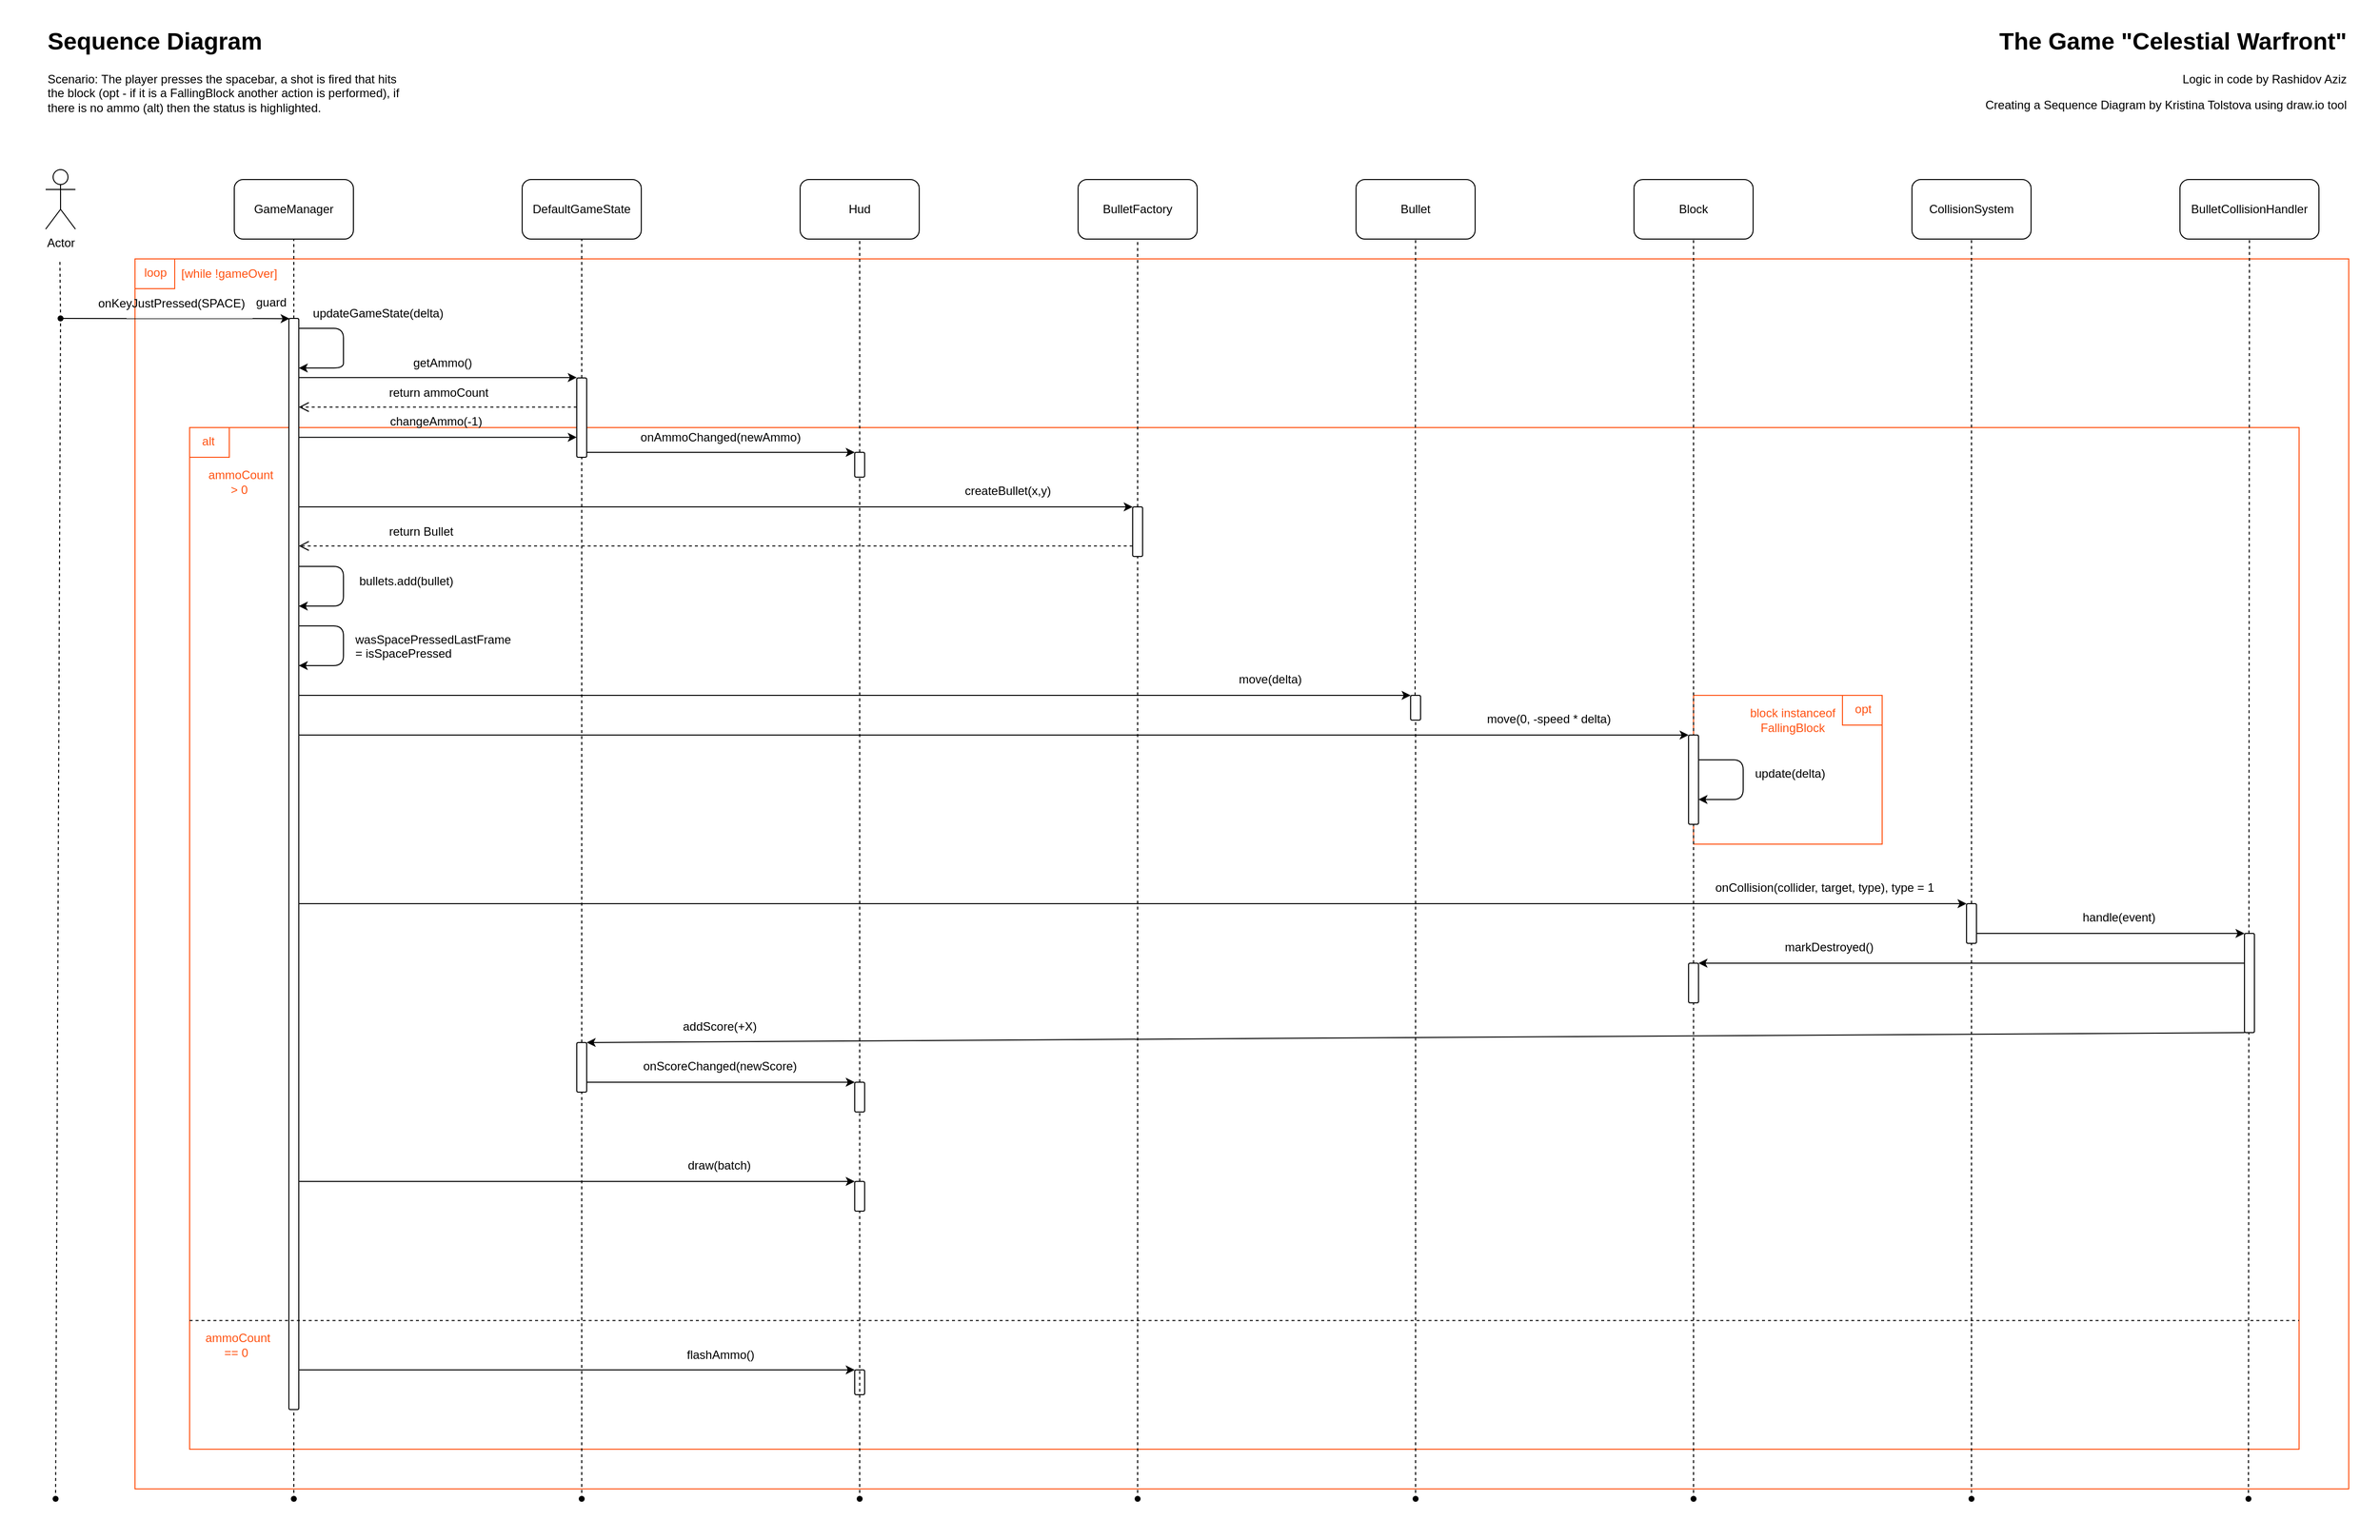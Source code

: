 <mxfile version="27.0.5">
  <diagram name="Страница — 1" id="mvSXXehSeDox8urUD7tL">
    <mxGraphModel dx="5561" dy="2574" grid="1" gridSize="10" guides="1" tooltips="1" connect="1" arrows="1" fold="1" page="1" pageScale="1" pageWidth="827" pageHeight="1169" math="0" shadow="0">
      <root>
        <mxCell id="0" />
        <mxCell id="1" parent="0" />
        <mxCell id="P4vS_dRSM2aeD2--vtHv-165" value="" style="rounded=0;whiteSpace=wrap;html=1;fillColor=#FFFFFF;strokeColor=light-dark(#FFFFFF,#161616);" parent="1" vertex="1">
          <mxGeometry x="-685" y="130" width="2395" height="1550" as="geometry" />
        </mxCell>
        <mxCell id="P4vS_dRSM2aeD2--vtHv-146" value="" style="rounded=0;whiteSpace=wrap;html=1;fillColor=light-dark(#FFFFFF,transparent);strokeColor=light-dark(#FF5212,#FFB98E);" parent="1" vertex="1">
          <mxGeometry x="-550" y="390" width="2230" height="1240" as="geometry" />
        </mxCell>
        <mxCell id="P4vS_dRSM2aeD2--vtHv-64" value="" style="rounded=0;whiteSpace=wrap;html=1;fillColor=light-dark(#FFFFFF,transparent);strokeColor=light-dark(#FF5212,#FFB98E);" parent="1" vertex="1">
          <mxGeometry x="-495" y="560" width="2125" height="1030" as="geometry" />
        </mxCell>
        <mxCell id="P4vS_dRSM2aeD2--vtHv-104" value="" style="rounded=0;whiteSpace=wrap;html=1;fillColor=light-dark(#FFFFFF,transparent);strokeColor=light-dark(#FF5212,#FFB98E);shadow=0;" parent="1" vertex="1">
          <mxGeometry x="1020" y="830" width="190" height="150" as="geometry" />
        </mxCell>
        <mxCell id="P4vS_dRSM2aeD2--vtHv-2" value="GameManager" style="rounded=1;whiteSpace=wrap;html=1;" parent="1" vertex="1">
          <mxGeometry x="-450" y="310" width="120" height="60" as="geometry" />
        </mxCell>
        <mxCell id="P4vS_dRSM2aeD2--vtHv-3" value="Actor" style="shape=umlActor;verticalLabelPosition=bottom;verticalAlign=top;html=1;outlineConnect=0;rounded=1;" parent="1" vertex="1">
          <mxGeometry x="-640" y="300" width="30" height="60" as="geometry" />
        </mxCell>
        <mxCell id="P4vS_dRSM2aeD2--vtHv-4" value="DefaultGameState" style="rounded=1;whiteSpace=wrap;html=1;" parent="1" vertex="1">
          <mxGeometry x="-160" y="310" width="120" height="60" as="geometry" />
        </mxCell>
        <mxCell id="P4vS_dRSM2aeD2--vtHv-5" value="BulletFactory" style="rounded=1;whiteSpace=wrap;html=1;" parent="1" vertex="1">
          <mxGeometry x="400" y="310" width="120" height="60" as="geometry" />
        </mxCell>
        <mxCell id="P4vS_dRSM2aeD2--vtHv-6" value="Bullet" style="rounded=1;whiteSpace=wrap;html=1;" parent="1" vertex="1">
          <mxGeometry x="680" y="310" width="120" height="60" as="geometry" />
        </mxCell>
        <mxCell id="P4vS_dRSM2aeD2--vtHv-9" value="Hud" style="rounded=1;whiteSpace=wrap;html=1;" parent="1" vertex="1">
          <mxGeometry x="120" y="310" width="120" height="60" as="geometry" />
        </mxCell>
        <mxCell id="P4vS_dRSM2aeD2--vtHv-12" value="" style="endArrow=none;dashed=1;html=1;rounded=1;entryX=0.5;entryY=1;entryDx=0;entryDy=0;" parent="1" source="P4vS_dRSM2aeD2--vtHv-19" target="P4vS_dRSM2aeD2--vtHv-2" edge="1">
          <mxGeometry width="50" height="50" relative="1" as="geometry">
            <mxPoint x="-390" y="960" as="sourcePoint" />
            <mxPoint x="170" y="480" as="targetPoint" />
          </mxGeometry>
        </mxCell>
        <mxCell id="P4vS_dRSM2aeD2--vtHv-13" value="" style="endArrow=none;dashed=1;html=1;rounded=1;entryX=0.5;entryY=1;entryDx=0;entryDy=0;" parent="1" source="P4vS_dRSM2aeD2--vtHv-21" target="P4vS_dRSM2aeD2--vtHv-4" edge="1">
          <mxGeometry width="50" height="50" relative="1" as="geometry">
            <mxPoint x="-100.53" y="960" as="sourcePoint" />
            <mxPoint x="-100.53" y="390" as="targetPoint" />
          </mxGeometry>
        </mxCell>
        <mxCell id="P4vS_dRSM2aeD2--vtHv-14" value="" style="endArrow=none;dashed=1;html=1;rounded=1;entryX=0.5;entryY=1;entryDx=0;entryDy=0;" parent="1" source="P4vS_dRSM2aeD2--vtHv-23" target="P4vS_dRSM2aeD2--vtHv-5" edge="1">
          <mxGeometry width="50" height="50" relative="1" as="geometry">
            <mxPoint x="-247.53" y="70" as="sourcePoint" />
            <mxPoint x="-247.53" y="-500" as="targetPoint" />
          </mxGeometry>
        </mxCell>
        <mxCell id="P4vS_dRSM2aeD2--vtHv-15" value="" style="endArrow=none;dashed=1;html=1;rounded=1;entryX=0.5;entryY=1;entryDx=0;entryDy=0;" parent="1" target="P4vS_dRSM2aeD2--vtHv-6" edge="1">
          <mxGeometry width="50" height="50" relative="1" as="geometry">
            <mxPoint x="739.47" y="830" as="sourcePoint" />
            <mxPoint x="739" y="390" as="targetPoint" />
          </mxGeometry>
        </mxCell>
        <mxCell id="P4vS_dRSM2aeD2--vtHv-18" value="" style="endArrow=none;dashed=1;html=1;rounded=1;entryX=0.5;entryY=1;entryDx=0;entryDy=0;" parent="1" source="P4vS_dRSM2aeD2--vtHv-31" target="P4vS_dRSM2aeD2--vtHv-9" edge="1">
          <mxGeometry width="50" height="50" relative="1" as="geometry">
            <mxPoint x="179.47" y="960" as="sourcePoint" />
            <mxPoint x="179.47" y="390" as="targetPoint" />
          </mxGeometry>
        </mxCell>
        <mxCell id="P4vS_dRSM2aeD2--vtHv-20" value="" style="endArrow=none;dashed=1;html=1;rounded=1;entryX=0.5;entryY=1;entryDx=0;entryDy=0;" parent="1" source="P4vS_dRSM2aeD2--vtHv-150" target="P4vS_dRSM2aeD2--vtHv-19" edge="1">
          <mxGeometry width="50" height="50" relative="1" as="geometry">
            <mxPoint x="-390" y="1640" as="sourcePoint" />
            <mxPoint x="-390" y="390" as="targetPoint" />
          </mxGeometry>
        </mxCell>
        <mxCell id="P4vS_dRSM2aeD2--vtHv-19" value="" style="html=1;points=[[0,0,0,0,5],[0,1,0,0,-5],[1,0,0,0,5],[1,1,0,0,-5]];perimeter=orthogonalPerimeter;outlineConnect=0;targetShapes=umlLifeline;portConstraint=eastwest;newEdgeStyle={&quot;curved&quot;:0,&quot;rounded&quot;:0};rounded=1;" parent="1" vertex="1">
          <mxGeometry x="-395" y="450" width="10" height="1100" as="geometry" />
        </mxCell>
        <mxCell id="P4vS_dRSM2aeD2--vtHv-22" value="" style="endArrow=none;dashed=1;html=1;rounded=1;entryX=0.5;entryY=1;entryDx=0;entryDy=0;" parent="1" source="P4vS_dRSM2aeD2--vtHv-133" target="P4vS_dRSM2aeD2--vtHv-21" edge="1">
          <mxGeometry width="50" height="50" relative="1" as="geometry">
            <mxPoint x="-100" y="1310" as="sourcePoint" />
            <mxPoint x="-100.53" y="390" as="targetPoint" />
          </mxGeometry>
        </mxCell>
        <mxCell id="P4vS_dRSM2aeD2--vtHv-21" value="" style="html=1;points=[[0,0,0,0,5],[0,1,0,0,-5],[1,0,0,0,5],[1,1,0,0,-5]];perimeter=orthogonalPerimeter;outlineConnect=0;targetShapes=umlLifeline;portConstraint=eastwest;newEdgeStyle={&quot;curved&quot;:0,&quot;rounded&quot;:0};rounded=1;" parent="1" vertex="1">
          <mxGeometry x="-105" y="510" width="10" height="80" as="geometry" />
        </mxCell>
        <mxCell id="P4vS_dRSM2aeD2--vtHv-24" value="" style="endArrow=none;dashed=1;html=1;rounded=1;entryX=0.5;entryY=1;entryDx=0;entryDy=0;" parent="1" source="P4vS_dRSM2aeD2--vtHv-153" target="P4vS_dRSM2aeD2--vtHv-23" edge="1">
          <mxGeometry width="50" height="50" relative="1" as="geometry">
            <mxPoint x="460" y="1640" as="sourcePoint" />
            <mxPoint x="459.47" y="390" as="targetPoint" />
          </mxGeometry>
        </mxCell>
        <mxCell id="P4vS_dRSM2aeD2--vtHv-23" value="" style="html=1;points=[[0,0,0,0,5],[0,1,0,0,-5],[1,0,0,0,5],[1,1,0,0,-5]];perimeter=orthogonalPerimeter;outlineConnect=0;targetShapes=umlLifeline;portConstraint=eastwest;newEdgeStyle={&quot;curved&quot;:0,&quot;rounded&quot;:0};rounded=1;" parent="1" vertex="1">
          <mxGeometry x="455" y="640" width="10" height="50" as="geometry" />
        </mxCell>
        <mxCell id="P4vS_dRSM2aeD2--vtHv-26" value="" style="endArrow=none;dashed=1;html=1;rounded=1;" parent="1" source="P4vS_dRSM2aeD2--vtHv-154" target="P4vS_dRSM2aeD2--vtHv-92" edge="1">
          <mxGeometry width="50" height="50" relative="1" as="geometry">
            <mxPoint x="740" y="1640" as="sourcePoint" />
            <mxPoint x="740" y="860" as="targetPoint" />
          </mxGeometry>
        </mxCell>
        <mxCell id="P4vS_dRSM2aeD2--vtHv-32" value="" style="endArrow=none;dashed=1;html=1;rounded=1;entryX=0.5;entryY=1;entryDx=0;entryDy=0;" parent="1" source="P4vS_dRSM2aeD2--vtHv-137" target="P4vS_dRSM2aeD2--vtHv-31" edge="1">
          <mxGeometry width="50" height="50" relative="1" as="geometry">
            <mxPoint x="180" y="1280" as="sourcePoint" />
            <mxPoint x="1329.47" y="390" as="targetPoint" />
          </mxGeometry>
        </mxCell>
        <mxCell id="P4vS_dRSM2aeD2--vtHv-31" value="" style="html=1;points=[[0,0,0,0,5],[0,1,0,0,-5],[1,0,0,0,5],[1,1,0,0,-5]];perimeter=orthogonalPerimeter;outlineConnect=0;targetShapes=umlLifeline;portConstraint=eastwest;newEdgeStyle={&quot;curved&quot;:0,&quot;rounded&quot;:0};rounded=1;" parent="1" vertex="1">
          <mxGeometry x="175" y="585" width="10" height="25" as="geometry" />
        </mxCell>
        <mxCell id="P4vS_dRSM2aeD2--vtHv-35" value="" style="endArrow=none;dashed=1;html=1;rounded=1;" parent="1" source="P4vS_dRSM2aeD2--vtHv-159" edge="1">
          <mxGeometry width="50" height="50" relative="1" as="geometry">
            <mxPoint x="-630" y="1640" as="sourcePoint" />
            <mxPoint x="-625.71" y="390" as="targetPoint" />
          </mxGeometry>
        </mxCell>
        <mxCell id="P4vS_dRSM2aeD2--vtHv-36" value="" style="endArrow=classic;html=1;rounded=1;entryX=0.004;entryY=0.674;entryDx=0;entryDy=0;entryPerimeter=0;" parent="1" source="P4vS_dRSM2aeD2--vtHv-159" target="P4vS_dRSM2aeD2--vtHv-39" edge="1">
          <mxGeometry width="50" height="50" relative="1" as="geometry">
            <mxPoint x="-630" y="450" as="sourcePoint" />
            <mxPoint x="-400" y="450" as="targetPoint" />
          </mxGeometry>
        </mxCell>
        <mxCell id="P4vS_dRSM2aeD2--vtHv-37" value="onKeyJustPressed(SPACE)" style="text;strokeColor=none;fillColor=none;align=left;verticalAlign=middle;spacingLeft=4;spacingRight=4;overflow=hidden;points=[[0,0.5],[1,0.5]];portConstraint=eastwest;rotatable=0;whiteSpace=wrap;html=1;" parent="1" vertex="1">
          <mxGeometry x="-593" y="420" width="180" height="30" as="geometry" />
        </mxCell>
        <mxCell id="P4vS_dRSM2aeD2--vtHv-38" value="" style="endArrow=classic;html=1;rounded=1;" parent="1" source="P4vS_dRSM2aeD2--vtHv-19" target="P4vS_dRSM2aeD2--vtHv-19" edge="1">
          <mxGeometry width="50" height="50" relative="1" as="geometry">
            <mxPoint x="-380" y="460" as="sourcePoint" />
            <mxPoint x="-380" y="500" as="targetPoint" />
            <Array as="points">
              <mxPoint x="-340" y="460" />
              <mxPoint x="-340" y="480" />
              <mxPoint x="-340" y="500" />
            </Array>
          </mxGeometry>
        </mxCell>
        <mxCell id="P4vS_dRSM2aeD2--vtHv-39" value="updateGameState(delta)" style="text;html=1;align=center;verticalAlign=middle;whiteSpace=wrap;rounded=0;" parent="1" vertex="1">
          <mxGeometry x="-395" y="430" width="180" height="30" as="geometry" />
        </mxCell>
        <mxCell id="P4vS_dRSM2aeD2--vtHv-40" value="" style="endArrow=classic;html=1;rounded=1;" parent="1" source="P4vS_dRSM2aeD2--vtHv-19" edge="1">
          <mxGeometry width="50" height="50" relative="1" as="geometry">
            <mxPoint x="-375" y="509.58" as="sourcePoint" />
            <mxPoint x="-105" y="509.58" as="targetPoint" />
          </mxGeometry>
        </mxCell>
        <mxCell id="P4vS_dRSM2aeD2--vtHv-41" value="getAmmo()" style="text;html=1;align=center;verticalAlign=middle;whiteSpace=wrap;rounded=0;" parent="1" vertex="1">
          <mxGeometry x="-270" y="480" width="60" height="30" as="geometry" />
        </mxCell>
        <mxCell id="P4vS_dRSM2aeD2--vtHv-42" value="" style="html=1;verticalAlign=bottom;endArrow=open;dashed=1;endSize=8;curved=0;rounded=0;" parent="1" edge="1">
          <mxGeometry x="-0.036" relative="1" as="geometry">
            <mxPoint x="-105" y="539.38" as="sourcePoint" />
            <mxPoint x="-385" y="539.38" as="targetPoint" />
            <mxPoint as="offset" />
          </mxGeometry>
        </mxCell>
        <mxCell id="P4vS_dRSM2aeD2--vtHv-46" value="return ammoCount" style="text;strokeColor=none;fillColor=none;align=left;verticalAlign=middle;spacingLeft=4;spacingRight=4;overflow=hidden;points=[[0,0.5],[1,0.5]];portConstraint=eastwest;rotatable=0;whiteSpace=wrap;html=1;" parent="1" vertex="1">
          <mxGeometry x="-300" y="510" width="140" height="30" as="geometry" />
        </mxCell>
        <mxCell id="P4vS_dRSM2aeD2--vtHv-47" value="" style="endArrow=classic;html=1;rounded=1;" parent="1" edge="1">
          <mxGeometry width="50" height="50" relative="1" as="geometry">
            <mxPoint x="-385" y="569.82" as="sourcePoint" />
            <mxPoint x="-105" y="569.82" as="targetPoint" />
          </mxGeometry>
        </mxCell>
        <mxCell id="P4vS_dRSM2aeD2--vtHv-48" value="changeAmmo(-1)" style="text;whiteSpace=wrap;html=1;" parent="1" vertex="1">
          <mxGeometry x="-295" y="540" width="130" height="40" as="geometry" />
        </mxCell>
        <mxCell id="P4vS_dRSM2aeD2--vtHv-49" value="" style="endArrow=classic;html=1;rounded=1;exitX=1;exitY=1;exitDx=0;exitDy=-5;exitPerimeter=0;" parent="1" source="P4vS_dRSM2aeD2--vtHv-21" target="P4vS_dRSM2aeD2--vtHv-31" edge="1">
          <mxGeometry width="50" height="50" relative="1" as="geometry">
            <mxPoint x="-100" y="630" as="sourcePoint" />
            <mxPoint x="160" y="585" as="targetPoint" />
          </mxGeometry>
        </mxCell>
        <mxCell id="P4vS_dRSM2aeD2--vtHv-50" value="onAmmoChanged(newAmmo)" style="text;html=1;align=center;verticalAlign=middle;whiteSpace=wrap;rounded=0;" parent="1" vertex="1">
          <mxGeometry x="10" y="555" width="60" height="30" as="geometry" />
        </mxCell>
        <mxCell id="P4vS_dRSM2aeD2--vtHv-53" value="" style="endArrow=classic;html=1;rounded=1;" parent="1" target="P4vS_dRSM2aeD2--vtHv-23" edge="1">
          <mxGeometry width="50" height="50" relative="1" as="geometry">
            <mxPoint x="-385" y="640" as="sourcePoint" />
            <mxPoint x="450" y="640" as="targetPoint" />
          </mxGeometry>
        </mxCell>
        <mxCell id="P4vS_dRSM2aeD2--vtHv-54" value="createBullet(x,y)" style="text;strokeColor=none;fillColor=none;align=left;verticalAlign=top;spacingLeft=4;spacingRight=4;overflow=hidden;rotatable=0;points=[[0,0.5],[1,0.5]];portConstraint=eastwest;whiteSpace=wrap;html=1;" parent="1" vertex="1">
          <mxGeometry x="280" y="610" width="100" height="26" as="geometry" />
        </mxCell>
        <mxCell id="P4vS_dRSM2aeD2--vtHv-55" value="" style="html=1;verticalAlign=bottom;endArrow=open;dashed=1;endSize=8;curved=0;rounded=0;" parent="1" target="P4vS_dRSM2aeD2--vtHv-19" edge="1">
          <mxGeometry x="-0.036" relative="1" as="geometry">
            <mxPoint x="455" y="679.38" as="sourcePoint" />
            <mxPoint x="-380" y="680" as="targetPoint" />
            <mxPoint as="offset" />
          </mxGeometry>
        </mxCell>
        <mxCell id="P4vS_dRSM2aeD2--vtHv-56" value="return Bullet" style="text;strokeColor=none;fillColor=none;align=left;verticalAlign=middle;spacingLeft=4;spacingRight=4;overflow=hidden;points=[[0,0.5],[1,0.5]];portConstraint=eastwest;rotatable=0;whiteSpace=wrap;html=1;" parent="1" vertex="1">
          <mxGeometry x="-300" y="650" width="140" height="30" as="geometry" />
        </mxCell>
        <mxCell id="P4vS_dRSM2aeD2--vtHv-67" value="&lt;div&gt;&lt;font style=&quot;color: light-dark(rgb(255, 82, 18), rgb(255, 185, 142));&quot;&gt;&amp;nbsp; alt&lt;/font&gt;&lt;/div&gt;" style="text;strokeColor=light-dark(#FF5212,#FFB98E);fillColor=default;align=left;verticalAlign=top;spacingLeft=4;spacingRight=4;overflow=hidden;rotatable=0;points=[[0,0.5],[1,0.5]];portConstraint=eastwest;whiteSpace=wrap;html=1;shadow=0;" parent="1" vertex="1">
          <mxGeometry x="-495" y="560" width="40" height="30" as="geometry" />
        </mxCell>
        <mxCell id="P4vS_dRSM2aeD2--vtHv-68" value="&lt;div&gt;&lt;font style=&quot;color: light-dark(rgb(255, 82, 18), rgb(255, 185, 142));&quot;&gt;&lt;span style=&quot;background-color: transparent;&quot;&gt;&amp;nbsp;ammoCount == 0&lt;/span&gt;&lt;/font&gt;&lt;/div&gt;" style="text;html=1;align=center;verticalAlign=middle;whiteSpace=wrap;rounded=0;" parent="1" vertex="1">
          <mxGeometry x="-483" y="1470" width="70" height="30" as="geometry" />
        </mxCell>
        <mxCell id="P4vS_dRSM2aeD2--vtHv-70" value="" style="endArrow=classic;html=1;rounded=1;" parent="1" edge="1">
          <mxGeometry width="50" height="50" relative="1" as="geometry">
            <mxPoint x="-385" y="700" as="sourcePoint" />
            <mxPoint x="-385" y="740" as="targetPoint" />
            <Array as="points">
              <mxPoint x="-340" y="700" />
              <mxPoint x="-340" y="740" />
            </Array>
          </mxGeometry>
        </mxCell>
        <mxCell id="P4vS_dRSM2aeD2--vtHv-73" value="&lt;div&gt;bullets.add(bullet)&lt;/div&gt;" style="text;strokeColor=none;fillColor=none;align=left;verticalAlign=middle;spacingLeft=4;spacingRight=4;overflow=hidden;points=[[0,0.5],[1,0.5]];portConstraint=eastwest;rotatable=0;whiteSpace=wrap;html=1;" parent="1" vertex="1">
          <mxGeometry x="-330" y="700" width="140" height="30" as="geometry" />
        </mxCell>
        <mxCell id="P4vS_dRSM2aeD2--vtHv-75" value="&lt;div&gt;&lt;font style=&quot;color: light-dark(rgb(255, 82, 18), rgb(255, 185, 142));&quot;&gt;&lt;span style=&quot;background-color: transparent;&quot;&gt;&amp;nbsp;ammoCount &amp;gt; 0&lt;/span&gt;&lt;/font&gt;&lt;/div&gt;" style="text;html=1;align=center;verticalAlign=middle;whiteSpace=wrap;rounded=0;" parent="1" vertex="1">
          <mxGeometry x="-480" y="600" width="70" height="30" as="geometry" />
        </mxCell>
        <mxCell id="P4vS_dRSM2aeD2--vtHv-76" value="&lt;font style=&quot;color: light-dark(rgb(0, 0, 0), rgb(77, 77, 77));&quot;&gt;guard&lt;/font&gt;" style="text;whiteSpace=wrap;html=1;" parent="1" vertex="1">
          <mxGeometry x="-430" y="420" width="60" height="40" as="geometry" />
        </mxCell>
        <mxCell id="P4vS_dRSM2aeD2--vtHv-77" value="" style="endArrow=classic;html=1;rounded=1;" parent="1" target="P4vS_dRSM2aeD2--vtHv-78" edge="1">
          <mxGeometry width="50" height="50" relative="1" as="geometry">
            <mxPoint x="-385" y="1510" as="sourcePoint" />
            <mxPoint x="170" y="1510" as="targetPoint" />
          </mxGeometry>
        </mxCell>
        <mxCell id="P4vS_dRSM2aeD2--vtHv-78" value="" style="html=1;points=[[0,0,0,0,5],[0,1,0,0,-5],[1,0,0,0,5],[1,1,0,0,-5]];perimeter=orthogonalPerimeter;outlineConnect=0;targetShapes=umlLifeline;portConstraint=eastwest;newEdgeStyle={&quot;curved&quot;:0,&quot;rounded&quot;:0};rounded=1;" parent="1" vertex="1">
          <mxGeometry x="175" y="1510" width="10" height="25" as="geometry" />
        </mxCell>
        <mxCell id="P4vS_dRSM2aeD2--vtHv-80" value="flashAmmo()" style="text;html=1;align=center;verticalAlign=middle;whiteSpace=wrap;rounded=0;" parent="1" vertex="1">
          <mxGeometry x="10" y="1480" width="60" height="30" as="geometry" />
        </mxCell>
        <mxCell id="P4vS_dRSM2aeD2--vtHv-81" value="" style="endArrow=classic;html=1;rounded=1;" parent="1" edge="1">
          <mxGeometry width="50" height="50" relative="1" as="geometry">
            <mxPoint x="-385" y="760" as="sourcePoint" />
            <mxPoint x="-385" y="800" as="targetPoint" />
            <Array as="points">
              <mxPoint x="-340" y="760" />
              <mxPoint x="-340" y="800" />
            </Array>
          </mxGeometry>
        </mxCell>
        <mxCell id="P4vS_dRSM2aeD2--vtHv-83" value="wasSpacePressedLastFrame &#xa;= isSpacePressed" style="text;whiteSpace=wrap;" parent="1" vertex="1">
          <mxGeometry x="-330" y="760" width="290" height="40" as="geometry" />
        </mxCell>
        <mxCell id="P4vS_dRSM2aeD2--vtHv-84" value="Block" style="rounded=1;whiteSpace=wrap;html=1;" parent="1" vertex="1">
          <mxGeometry x="960" y="310" width="120" height="60" as="geometry" />
        </mxCell>
        <mxCell id="P4vS_dRSM2aeD2--vtHv-85" value="" style="endArrow=none;dashed=1;html=1;rounded=1;entryX=0.5;entryY=1;entryDx=0;entryDy=0;" parent="1" source="P4vS_dRSM2aeD2--vtHv-128" target="P4vS_dRSM2aeD2--vtHv-84" edge="1">
          <mxGeometry width="50" height="50" relative="1" as="geometry">
            <mxPoint x="1019" y="1270" as="sourcePoint" />
            <mxPoint x="1019.47" y="390" as="targetPoint" />
          </mxGeometry>
        </mxCell>
        <mxCell id="P4vS_dRSM2aeD2--vtHv-86" value="" style="endArrow=none;dashed=1;html=1;rounded=1;entryX=0.5;entryY=1;entryDx=0;entryDy=0;" parent="1" target="P4vS_dRSM2aeD2--vtHv-87" edge="1">
          <mxGeometry width="50" height="50" relative="1" as="geometry">
            <mxPoint x="1020" y="960" as="sourcePoint" />
            <mxPoint x="959.47" y="390" as="targetPoint" />
          </mxGeometry>
        </mxCell>
        <mxCell id="P4vS_dRSM2aeD2--vtHv-87" value="" style="html=1;points=[[0,0,0,0,5],[0,1,0,0,-5],[1,0,0,0,5],[1,1,0,0,-5]];perimeter=orthogonalPerimeter;outlineConnect=0;targetShapes=umlLifeline;portConstraint=eastwest;newEdgeStyle={&quot;curved&quot;:0,&quot;rounded&quot;:0};rounded=1;" parent="1" vertex="1">
          <mxGeometry x="1015" y="870" width="10" height="90" as="geometry" />
        </mxCell>
        <mxCell id="P4vS_dRSM2aeD2--vtHv-88" value="" style="endArrow=classic;html=1;rounded=1;" parent="1" edge="1">
          <mxGeometry width="50" height="50" relative="1" as="geometry">
            <mxPoint x="-385" y="830" as="sourcePoint" />
            <mxPoint x="735" y="830" as="targetPoint" />
          </mxGeometry>
        </mxCell>
        <mxCell id="P4vS_dRSM2aeD2--vtHv-89" value="move(delta)" style="text;whiteSpace=wrap;" parent="1" vertex="1">
          <mxGeometry x="560" y="800" width="100" height="40" as="geometry" />
        </mxCell>
        <mxCell id="P4vS_dRSM2aeD2--vtHv-93" value="" style="endArrow=classic;html=1;rounded=1;" parent="1" target="P4vS_dRSM2aeD2--vtHv-87" edge="1">
          <mxGeometry width="50" height="50" relative="1" as="geometry">
            <mxPoint x="-385" y="870" as="sourcePoint" />
            <mxPoint x="1010" y="870" as="targetPoint" />
          </mxGeometry>
        </mxCell>
        <mxCell id="P4vS_dRSM2aeD2--vtHv-92" value="" style="html=1;points=[[0,0,0,0,5],[0,1,0,0,-5],[1,0,0,0,5],[1,1,0,0,-5]];perimeter=orthogonalPerimeter;outlineConnect=0;targetShapes=umlLifeline;portConstraint=eastwest;newEdgeStyle={&quot;curved&quot;:0,&quot;rounded&quot;:0};rounded=1;" parent="1" vertex="1">
          <mxGeometry x="735" y="830" width="10" height="25" as="geometry" />
        </mxCell>
        <mxCell id="P4vS_dRSM2aeD2--vtHv-95" value="move(0, -speed * delta)" style="text;whiteSpace=wrap;" parent="1" vertex="1">
          <mxGeometry x="810" y="840" width="160" height="40" as="geometry" />
        </mxCell>
        <mxCell id="P4vS_dRSM2aeD2--vtHv-102" value="" style="endArrow=classic;html=1;rounded=1;" parent="1" edge="1">
          <mxGeometry width="50" height="50" relative="1" as="geometry">
            <mxPoint x="1025" y="895" as="sourcePoint" />
            <mxPoint x="1025" y="935" as="targetPoint" />
            <Array as="points">
              <mxPoint x="1070" y="895" />
              <mxPoint x="1070" y="935" />
            </Array>
          </mxGeometry>
        </mxCell>
        <mxCell id="P4vS_dRSM2aeD2--vtHv-103" value="update(delta)" style="text;whiteSpace=wrap;" parent="1" vertex="1">
          <mxGeometry x="1080" y="895" width="100" height="40" as="geometry" />
        </mxCell>
        <mxCell id="P4vS_dRSM2aeD2--vtHv-105" value="&lt;div&gt;&lt;font style=&quot;color: light-dark(rgb(255, 82, 18), rgb(255, 185, 142));&quot;&gt;&amp;nbsp; opt&lt;/font&gt;&lt;/div&gt;" style="text;strokeColor=light-dark(#FF5212,#FFB98E);fillColor=default;align=left;verticalAlign=top;spacingLeft=4;spacingRight=4;overflow=hidden;rotatable=0;points=[[0,0.5],[1,0.5]];portConstraint=eastwest;whiteSpace=wrap;html=1;shadow=0;" parent="1" vertex="1">
          <mxGeometry x="1170" y="830" width="40" height="30" as="geometry" />
        </mxCell>
        <mxCell id="P4vS_dRSM2aeD2--vtHv-106" value="&lt;font style=&quot;color: light-dark(rgb(255, 82, 18), rgb(255, 185, 142));&quot;&gt;block instanceof&lt;/font&gt;&lt;div&gt;&lt;font style=&quot;&quot;&gt;&lt;font style=&quot;color: light-dark(rgb(255, 82, 18), rgb(255, 185, 142));&quot;&gt;FallingBlock&lt;/font&gt;&lt;/font&gt;&lt;/div&gt;" style="text;html=1;align=center;verticalAlign=middle;whiteSpace=wrap;rounded=0;" parent="1" vertex="1">
          <mxGeometry x="1070" y="840" width="100" height="30" as="geometry" />
        </mxCell>
        <mxCell id="P4vS_dRSM2aeD2--vtHv-112" value="CollisionSystem" style="rounded=1;whiteSpace=wrap;html=1;" parent="1" vertex="1">
          <mxGeometry x="1240" y="310" width="120" height="60" as="geometry" />
        </mxCell>
        <mxCell id="P4vS_dRSM2aeD2--vtHv-113" value="" style="endArrow=none;dashed=1;html=1;rounded=1;entryX=0.5;entryY=1;entryDx=0;entryDy=0;" parent="1" source="P4vS_dRSM2aeD2--vtHv-118" target="P4vS_dRSM2aeD2--vtHv-112" edge="1">
          <mxGeometry width="50" height="50" relative="1" as="geometry">
            <mxPoint x="1300" y="1190" as="sourcePoint" />
            <mxPoint x="1299.47" y="390" as="targetPoint" />
          </mxGeometry>
        </mxCell>
        <mxCell id="P4vS_dRSM2aeD2--vtHv-119" value="" style="endArrow=none;dashed=1;html=1;rounded=1;entryX=0.5;entryY=1;entryDx=0;entryDy=0;" parent="1" source="P4vS_dRSM2aeD2--vtHv-156" target="P4vS_dRSM2aeD2--vtHv-118" edge="1">
          <mxGeometry width="50" height="50" relative="1" as="geometry">
            <mxPoint x="1300" y="1640" as="sourcePoint" />
            <mxPoint x="1299.47" y="390" as="targetPoint" />
          </mxGeometry>
        </mxCell>
        <mxCell id="P4vS_dRSM2aeD2--vtHv-118" value="" style="html=1;points=[[0,0,0,0,5],[0,1,0,0,-5],[1,0,0,0,5],[1,1,0,0,-5]];perimeter=orthogonalPerimeter;outlineConnect=0;targetShapes=umlLifeline;portConstraint=eastwest;newEdgeStyle={&quot;curved&quot;:0,&quot;rounded&quot;:0};rounded=1;" parent="1" vertex="1">
          <mxGeometry x="1295" y="1040" width="10" height="40" as="geometry" />
        </mxCell>
        <mxCell id="P4vS_dRSM2aeD2--vtHv-120" value="" style="endArrow=classic;html=1;rounded=1;" parent="1" source="P4vS_dRSM2aeD2--vtHv-19" target="P4vS_dRSM2aeD2--vtHv-118" edge="1">
          <mxGeometry width="50" height="50" relative="1" as="geometry">
            <mxPoint x="-380" y="1040" as="sourcePoint" />
            <mxPoint x="1290" y="1040" as="targetPoint" />
          </mxGeometry>
        </mxCell>
        <mxCell id="P4vS_dRSM2aeD2--vtHv-121" value="onCollision(collider, target, type), type = 1" style="text;whiteSpace=wrap;" parent="1" vertex="1">
          <mxGeometry x="1040" y="1010" width="230" height="40" as="geometry" />
        </mxCell>
        <mxCell id="P4vS_dRSM2aeD2--vtHv-122" value="BulletCollisionHandler" style="rounded=1;whiteSpace=wrap;html=1;" parent="1" vertex="1">
          <mxGeometry x="1510" y="310" width="140" height="60" as="geometry" />
        </mxCell>
        <mxCell id="P4vS_dRSM2aeD2--vtHv-123" value="" style="endArrow=none;dashed=1;html=1;rounded=1;entryX=0.5;entryY=1;entryDx=0;entryDy=0;" parent="1" source="P4vS_dRSM2aeD2--vtHv-157" target="P4vS_dRSM2aeD2--vtHv-122" edge="1">
          <mxGeometry width="50" height="50" relative="1" as="geometry">
            <mxPoint x="1579" y="1640" as="sourcePoint" />
            <mxPoint x="1579" y="390" as="targetPoint" />
          </mxGeometry>
        </mxCell>
        <mxCell id="P4vS_dRSM2aeD2--vtHv-124" value="" style="html=1;points=[[0,0,0,0,5],[0,1,0,0,-5],[1,0,0,0,5],[1,1,0,0,-5]];perimeter=orthogonalPerimeter;outlineConnect=0;targetShapes=umlLifeline;portConstraint=eastwest;newEdgeStyle={&quot;curved&quot;:0,&quot;rounded&quot;:0};rounded=1;" parent="1" vertex="1">
          <mxGeometry x="1575" y="1070" width="10" height="100" as="geometry" />
        </mxCell>
        <mxCell id="P4vS_dRSM2aeD2--vtHv-125" value="" style="endArrow=classic;html=1;rounded=1;" parent="1" source="P4vS_dRSM2aeD2--vtHv-118" target="P4vS_dRSM2aeD2--vtHv-124" edge="1">
          <mxGeometry width="50" height="50" relative="1" as="geometry">
            <mxPoint x="1240" y="1110" as="sourcePoint" />
            <mxPoint x="1570" y="1070" as="targetPoint" />
          </mxGeometry>
        </mxCell>
        <mxCell id="P4vS_dRSM2aeD2--vtHv-126" value="handle(event)" style="text;whiteSpace=wrap;" parent="1" vertex="1">
          <mxGeometry x="1410" y="1040" width="110" height="40" as="geometry" />
        </mxCell>
        <mxCell id="P4vS_dRSM2aeD2--vtHv-127" value="" style="endArrow=classic;html=1;rounded=1;" parent="1" edge="1">
          <mxGeometry width="50" height="50" relative="1" as="geometry">
            <mxPoint x="1575" y="1100" as="sourcePoint" />
            <mxPoint x="1025" y="1100" as="targetPoint" />
          </mxGeometry>
        </mxCell>
        <mxCell id="P4vS_dRSM2aeD2--vtHv-129" value="" style="endArrow=none;dashed=1;html=1;rounded=1;entryX=0.5;entryY=1;entryDx=0;entryDy=0;" parent="1" source="P4vS_dRSM2aeD2--vtHv-155" target="P4vS_dRSM2aeD2--vtHv-128" edge="1">
          <mxGeometry width="50" height="50" relative="1" as="geometry">
            <mxPoint x="1020" y="1640" as="sourcePoint" />
            <mxPoint x="1019.47" y="390" as="targetPoint" />
          </mxGeometry>
        </mxCell>
        <mxCell id="P4vS_dRSM2aeD2--vtHv-128" value="" style="html=1;points=[[0,0,0,0,5],[0,1,0,0,-5],[1,0,0,0,5],[1,1,0,0,-5]];perimeter=orthogonalPerimeter;outlineConnect=0;targetShapes=umlLifeline;portConstraint=eastwest;newEdgeStyle={&quot;curved&quot;:0,&quot;rounded&quot;:0};rounded=1;" parent="1" vertex="1">
          <mxGeometry x="1015" y="1100" width="10" height="40" as="geometry" />
        </mxCell>
        <mxCell id="P4vS_dRSM2aeD2--vtHv-131" value="markDestroyed()" style="text;whiteSpace=wrap;" parent="1" vertex="1">
          <mxGeometry x="1110" y="1070" width="120" height="40" as="geometry" />
        </mxCell>
        <mxCell id="P4vS_dRSM2aeD2--vtHv-132" value="" style="endArrow=classic;html=1;rounded=1;" parent="1" source="P4vS_dRSM2aeD2--vtHv-124" target="P4vS_dRSM2aeD2--vtHv-133" edge="1">
          <mxGeometry width="50" height="50" relative="1" as="geometry">
            <mxPoint x="1570" y="1160" as="sourcePoint" />
            <mxPoint x="-100" y="1180" as="targetPoint" />
          </mxGeometry>
        </mxCell>
        <mxCell id="P4vS_dRSM2aeD2--vtHv-134" value="" style="endArrow=none;dashed=1;html=1;rounded=1;entryX=0.5;entryY=1;entryDx=0;entryDy=0;" parent="1" source="P4vS_dRSM2aeD2--vtHv-151" target="P4vS_dRSM2aeD2--vtHv-133" edge="1">
          <mxGeometry width="50" height="50" relative="1" as="geometry">
            <mxPoint x="-100" y="1640" as="sourcePoint" />
            <mxPoint x="-100" y="590" as="targetPoint" />
            <Array as="points">
              <mxPoint x="-100" y="1290" />
            </Array>
          </mxGeometry>
        </mxCell>
        <mxCell id="P4vS_dRSM2aeD2--vtHv-133" value="" style="html=1;points=[[0,0,0,0,5],[0,1,0,0,-5],[1,0,0,0,5],[1,1,0,0,-5]];perimeter=orthogonalPerimeter;outlineConnect=0;targetShapes=umlLifeline;portConstraint=eastwest;newEdgeStyle={&quot;curved&quot;:0,&quot;rounded&quot;:0};rounded=1;" parent="1" vertex="1">
          <mxGeometry x="-105" y="1180" width="10" height="50" as="geometry" />
        </mxCell>
        <mxCell id="P4vS_dRSM2aeD2--vtHv-135" value="addScore(+X)" style="text;whiteSpace=wrap;" parent="1" vertex="1">
          <mxGeometry y="1150" width="110" height="40" as="geometry" />
        </mxCell>
        <mxCell id="P4vS_dRSM2aeD2--vtHv-136" value="" style="endArrow=classic;html=1;rounded=1;exitX=1;exitY=1;exitDx=0;exitDy=-5;exitPerimeter=0;" parent="1" target="P4vS_dRSM2aeD2--vtHv-137" edge="1">
          <mxGeometry width="50" height="50" relative="1" as="geometry">
            <mxPoint x="-95" y="1220" as="sourcePoint" />
            <mxPoint x="160" y="1220" as="targetPoint" />
          </mxGeometry>
        </mxCell>
        <mxCell id="P4vS_dRSM2aeD2--vtHv-138" value="" style="endArrow=none;dashed=1;html=1;rounded=1;entryX=0.5;entryY=1;entryDx=0;entryDy=0;" parent="1" source="P4vS_dRSM2aeD2--vtHv-141" target="P4vS_dRSM2aeD2--vtHv-137" edge="1">
          <mxGeometry width="50" height="50" relative="1" as="geometry">
            <mxPoint x="180" y="1460.204" as="sourcePoint" />
            <mxPoint x="180" y="610" as="targetPoint" />
          </mxGeometry>
        </mxCell>
        <mxCell id="P4vS_dRSM2aeD2--vtHv-137" value="" style="html=1;points=[[0,0,0,0,5],[0,1,0,0,-5],[1,0,0,0,5],[1,1,0,0,-5]];perimeter=orthogonalPerimeter;outlineConnect=0;targetShapes=umlLifeline;portConstraint=eastwest;newEdgeStyle={&quot;curved&quot;:0,&quot;rounded&quot;:0};rounded=1;" parent="1" vertex="1">
          <mxGeometry x="175" y="1220" width="10" height="30" as="geometry" />
        </mxCell>
        <mxCell id="P4vS_dRSM2aeD2--vtHv-139" value="onScoreChanged(newScore)" style="text;whiteSpace=wrap;" parent="1" vertex="1">
          <mxGeometry x="-40" y="1190" width="190" height="40" as="geometry" />
        </mxCell>
        <mxCell id="P4vS_dRSM2aeD2--vtHv-140" value="" style="endArrow=classic;html=1;rounded=1;" parent="1" source="P4vS_dRSM2aeD2--vtHv-19" target="P4vS_dRSM2aeD2--vtHv-141" edge="1">
          <mxGeometry width="50" height="50" relative="1" as="geometry">
            <mxPoint x="-375" y="1320" as="sourcePoint" />
            <mxPoint x="170" y="1320" as="targetPoint" />
          </mxGeometry>
        </mxCell>
        <mxCell id="P4vS_dRSM2aeD2--vtHv-142" value="" style="endArrow=none;dashed=1;html=1;rounded=1;entryX=0.5;entryY=1;entryDx=0;entryDy=0;" parent="1" source="P4vS_dRSM2aeD2--vtHv-152" target="P4vS_dRSM2aeD2--vtHv-141" edge="1">
          <mxGeometry width="50" height="50" relative="1" as="geometry">
            <mxPoint x="180" y="1640" as="sourcePoint" />
            <mxPoint x="180" y="1250" as="targetPoint" />
          </mxGeometry>
        </mxCell>
        <mxCell id="P4vS_dRSM2aeD2--vtHv-141" value="" style="html=1;points=[[0,0,0,0,5],[0,1,0,0,-5],[1,0,0,0,5],[1,1,0,0,-5]];perimeter=orthogonalPerimeter;outlineConnect=0;targetShapes=umlLifeline;portConstraint=eastwest;newEdgeStyle={&quot;curved&quot;:0,&quot;rounded&quot;:0};rounded=1;" parent="1" vertex="1">
          <mxGeometry x="175" y="1320" width="10" height="30" as="geometry" />
        </mxCell>
        <mxCell id="P4vS_dRSM2aeD2--vtHv-143" value="draw(batch)" style="text;whiteSpace=wrap;" parent="1" vertex="1">
          <mxGeometry x="5" y="1290" width="100" height="40" as="geometry" />
        </mxCell>
        <mxCell id="P4vS_dRSM2aeD2--vtHv-145" value="" style="endArrow=none;dashed=1;html=1;rounded=1;entryX=1;entryY=0.874;entryDx=0;entryDy=0;entryPerimeter=0;exitX=0;exitY=0.874;exitDx=0;exitDy=0;exitPerimeter=0;strokeColor=light-dark(#000000,#FFB98E);" parent="1" source="P4vS_dRSM2aeD2--vtHv-64" target="P4vS_dRSM2aeD2--vtHv-64" edge="1">
          <mxGeometry width="50" height="50" relative="1" as="geometry">
            <mxPoint x="370" y="1560" as="sourcePoint" />
            <mxPoint x="420" y="1510" as="targetPoint" />
          </mxGeometry>
        </mxCell>
        <mxCell id="P4vS_dRSM2aeD2--vtHv-147" value="&lt;div&gt;&lt;font style=&quot;color: light-dark(rgb(255, 82, 18), rgb(255, 185, 142));&quot;&gt;&amp;nbsp;loop&lt;/font&gt;&lt;/div&gt;" style="text;strokeColor=light-dark(#FF5212,#FFB98E);fillColor=default;align=left;verticalAlign=top;spacingLeft=4;spacingRight=4;overflow=hidden;rotatable=0;points=[[0,0.5],[1,0.5]];portConstraint=eastwest;whiteSpace=wrap;html=1;shadow=0;" parent="1" vertex="1">
          <mxGeometry x="-550" y="390" width="40" height="30" as="geometry" />
        </mxCell>
        <mxCell id="P4vS_dRSM2aeD2--vtHv-149" value="&lt;font style=&quot;color: light-dark(rgb(255, 82, 18), rgb(255, 185, 142));&quot;&gt;[while !gameOver]&lt;/font&gt;" style="text;html=1;align=center;verticalAlign=middle;whiteSpace=wrap;rounded=0;" parent="1" vertex="1">
          <mxGeometry x="-510" y="390" width="110" height="30" as="geometry" />
        </mxCell>
        <mxCell id="P4vS_dRSM2aeD2--vtHv-150" value="" style="shape=waypoint;sketch=0;fillStyle=solid;size=6;pointerEvents=1;points=[];fillColor=none;resizable=0;rotatable=0;perimeter=centerPerimeter;snapToPoint=1;rounded=1;" parent="1" vertex="1">
          <mxGeometry x="-400" y="1630" width="20" height="20" as="geometry" />
        </mxCell>
        <mxCell id="P4vS_dRSM2aeD2--vtHv-151" value="" style="shape=waypoint;sketch=0;fillStyle=solid;size=6;pointerEvents=1;points=[];fillColor=none;resizable=0;rotatable=0;perimeter=centerPerimeter;snapToPoint=1;rounded=1;" parent="1" vertex="1">
          <mxGeometry x="-110" y="1630" width="20" height="20" as="geometry" />
        </mxCell>
        <mxCell id="P4vS_dRSM2aeD2--vtHv-152" value="" style="shape=waypoint;sketch=0;fillStyle=solid;size=6;pointerEvents=1;points=[];fillColor=none;resizable=0;rotatable=0;perimeter=centerPerimeter;snapToPoint=1;rounded=1;" parent="1" vertex="1">
          <mxGeometry x="170" y="1630" width="20" height="20" as="geometry" />
        </mxCell>
        <mxCell id="P4vS_dRSM2aeD2--vtHv-153" value="" style="shape=waypoint;sketch=0;fillStyle=solid;size=6;pointerEvents=1;points=[];fillColor=none;resizable=0;rotatable=0;perimeter=centerPerimeter;snapToPoint=1;rounded=1;" parent="1" vertex="1">
          <mxGeometry x="450" y="1630" width="20" height="20" as="geometry" />
        </mxCell>
        <mxCell id="P4vS_dRSM2aeD2--vtHv-154" value="" style="shape=waypoint;sketch=0;fillStyle=solid;size=6;pointerEvents=1;points=[];fillColor=none;resizable=0;rotatable=0;perimeter=centerPerimeter;snapToPoint=1;rounded=1;" parent="1" vertex="1">
          <mxGeometry x="730" y="1630" width="20" height="20" as="geometry" />
        </mxCell>
        <mxCell id="P4vS_dRSM2aeD2--vtHv-155" value="" style="shape=waypoint;sketch=0;fillStyle=solid;size=6;pointerEvents=1;points=[];fillColor=none;resizable=0;rotatable=0;perimeter=centerPerimeter;snapToPoint=1;rounded=1;" parent="1" vertex="1">
          <mxGeometry x="1010" y="1630" width="20" height="20" as="geometry" />
        </mxCell>
        <mxCell id="P4vS_dRSM2aeD2--vtHv-156" value="" style="shape=waypoint;sketch=0;fillStyle=solid;size=6;pointerEvents=1;points=[];fillColor=none;resizable=0;rotatable=0;perimeter=centerPerimeter;snapToPoint=1;rounded=1;" parent="1" vertex="1">
          <mxGeometry x="1290" y="1630" width="20" height="20" as="geometry" />
        </mxCell>
        <mxCell id="P4vS_dRSM2aeD2--vtHv-157" value="" style="shape=waypoint;sketch=0;fillStyle=solid;size=6;pointerEvents=1;points=[];fillColor=none;resizable=0;rotatable=0;perimeter=centerPerimeter;snapToPoint=1;rounded=1;" parent="1" vertex="1">
          <mxGeometry x="1569" y="1630" width="20" height="20" as="geometry" />
        </mxCell>
        <mxCell id="P4vS_dRSM2aeD2--vtHv-158" value="" style="shape=waypoint;sketch=0;fillStyle=solid;size=6;pointerEvents=1;points=[];fillColor=none;resizable=0;rotatable=0;perimeter=centerPerimeter;snapToPoint=1;rounded=1;" parent="1" vertex="1">
          <mxGeometry x="-640" y="1630" width="20" height="20" as="geometry" />
        </mxCell>
        <mxCell id="P4vS_dRSM2aeD2--vtHv-160" value="" style="endArrow=none;dashed=1;html=1;rounded=1;" parent="1" source="P4vS_dRSM2aeD2--vtHv-158" target="P4vS_dRSM2aeD2--vtHv-159" edge="1">
          <mxGeometry width="50" height="50" relative="1" as="geometry">
            <mxPoint x="-630" y="1640" as="sourcePoint" />
            <mxPoint x="-625.71" y="390" as="targetPoint" />
          </mxGeometry>
        </mxCell>
        <mxCell id="P4vS_dRSM2aeD2--vtHv-159" value="" style="shape=waypoint;sketch=0;fillStyle=solid;size=6;pointerEvents=1;points=[];fillColor=none;resizable=0;rotatable=0;perimeter=centerPerimeter;snapToPoint=1;rounded=1;" parent="1" vertex="1">
          <mxGeometry x="-635" y="440" width="20" height="20" as="geometry" />
        </mxCell>
        <mxCell id="P4vS_dRSM2aeD2--vtHv-163" value="&lt;h1 style=&quot;margin-top: 0px;&quot;&gt;Sequence Diagram&lt;/h1&gt;&lt;p&gt;&lt;span style=&quot;background-color: transparent; color: light-dark(rgb(0, 0, 0), rgb(255, 255, 255));&quot;&gt;Scenario:&amp;nbsp;&lt;/span&gt;The player presses the spacebar, a shot is fired that hits the block (opt - if it is a FallingBlock another action is performed), if there is no ammo (alt) then the status is highlighted.&lt;/p&gt;" style="text;html=1;whiteSpace=wrap;overflow=hidden;rounded=0;" parent="1" vertex="1">
          <mxGeometry x="-640" y="150" width="360" height="150" as="geometry" />
        </mxCell>
        <mxCell id="P4vS_dRSM2aeD2--vtHv-164" value="&lt;h1 style=&quot;margin-top: 0px;&quot;&gt;The Game &quot;Celestial Warfront&quot;&lt;/h1&gt;&lt;p&gt;Logic in code by Rashidov Aziz&lt;/p&gt;&lt;p&gt;Creating a Sequence Diagram by Kristina Tolstova using draw.io tool&lt;/p&gt;&lt;p&gt;&lt;br&gt;&lt;/p&gt;" style="text;html=1;whiteSpace=wrap;overflow=hidden;rounded=0;align=right;" parent="1" vertex="1">
          <mxGeometry x="1280" y="150" width="400" height="120" as="geometry" />
        </mxCell>
      </root>
    </mxGraphModel>
  </diagram>
</mxfile>
